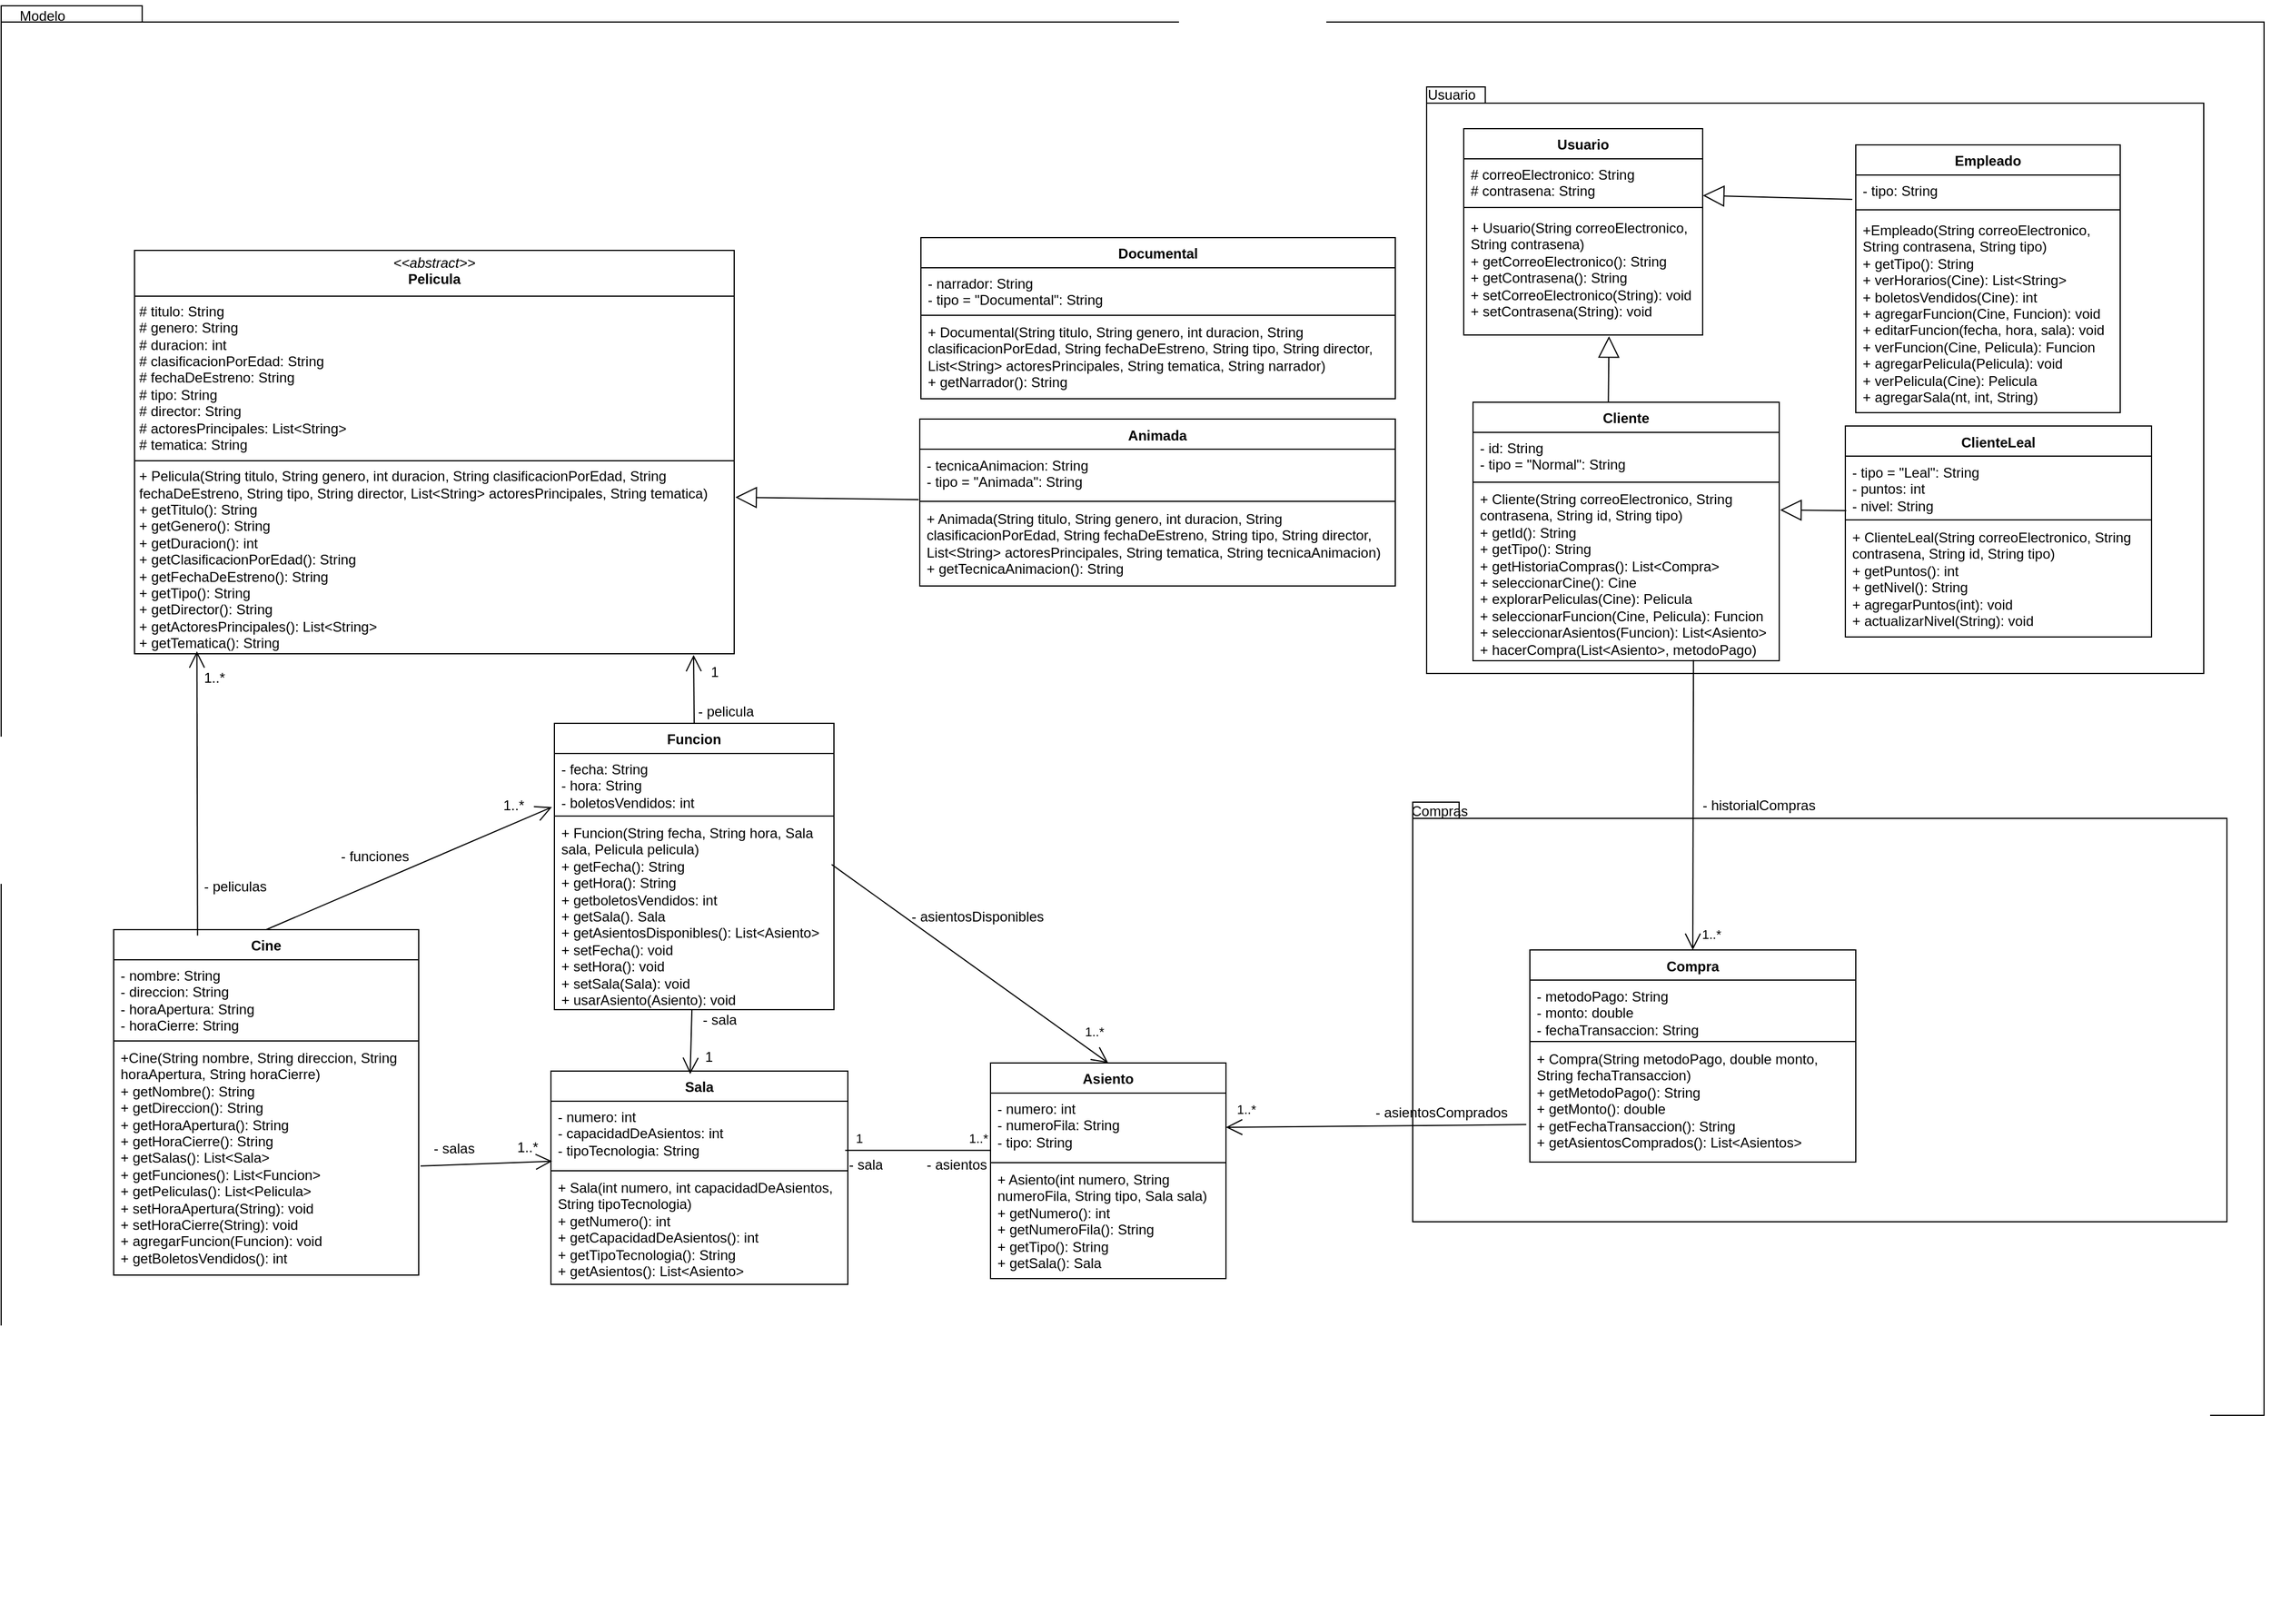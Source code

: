<mxfile version="26.1.0">
  <diagram name="Page-1" id="Ya_Iz-QYtRMNvtRLF-wc">
    <mxGraphModel dx="1668" dy="1353" grid="0" gridSize="10" guides="1" tooltips="1" connect="1" arrows="1" fold="1" page="0" pageScale="1" pageWidth="850" pageHeight="1100" math="0" shadow="0">
      <root>
        <mxCell id="0" />
        <mxCell id="1" parent="0" />
        <mxCell id="APCj0JSwbc9c1mAj5rAP-33" value="" style="endArrow=block;endSize=16;endFill=0;html=1;rounded=0;fontSize=12;curved=1;exitX=0.002;exitY=0.86;exitDx=0;exitDy=0;exitPerimeter=0;" edge="1" parent="1">
          <mxGeometry x="-0.072" y="29" width="160" relative="1" as="geometry">
            <mxPoint x="455.818" y="146.4" as="sourcePoint" />
            <mxPoint x="291" y="145" as="targetPoint" />
            <mxPoint as="offset" />
          </mxGeometry>
        </mxCell>
        <mxCell id="APCj0JSwbc9c1mAj5rAP-34" value="" style="endArrow=block;endSize=16;endFill=0;html=1;rounded=0;fontSize=12;curved=1;exitX=0.488;exitY=1.025;exitDx=0;exitDy=0;exitPerimeter=0;entryX=0.5;entryY=0;entryDx=0;entryDy=0;" edge="1" parent="1">
          <mxGeometry x="-0.046" y="33" width="160" relative="1" as="geometry">
            <mxPoint x="34.344" y="32.1" as="sourcePoint" />
            <mxPoint x="35.5" y="97" as="targetPoint" />
            <mxPoint as="offset" />
          </mxGeometry>
        </mxCell>
        <mxCell id="APCj0JSwbc9c1mAj5rAP-143" value="- funciones" style="text;strokeColor=none;fillColor=none;align=left;verticalAlign=top;spacingLeft=4;spacingRight=4;overflow=hidden;rotatable=0;points=[[0,0.5],[1,0.5]];portConstraint=eastwest;whiteSpace=wrap;html=1;" vertex="1" parent="1">
          <mxGeometry x="-58" y="625" width="100" height="26" as="geometry" />
        </mxCell>
        <mxCell id="APCj0JSwbc9c1mAj5rAP-157" value="" style="group;fontStyle=0" vertex="1" connectable="0" parent="1">
          <mxGeometry x="-65" y="-35" width="1559" height="1378" as="geometry" />
        </mxCell>
        <mxCell id="APCj0JSwbc9c1mAj5rAP-158" value="" style="shape=folder;fontStyle=1;spacingTop=10;tabWidth=40;tabHeight=14;tabPosition=left;html=1;whiteSpace=wrap;" vertex="1" parent="APCj0JSwbc9c1mAj5rAP-157">
          <mxGeometry x="-397" y="-17" width="1951" height="1216" as="geometry" />
        </mxCell>
        <mxCell id="APCj0JSwbc9c1mAj5rAP-159" value="" style="shape=folder;fontStyle=1;spacingTop=10;tabWidth=40;tabHeight=14;tabPosition=left;html=1;whiteSpace=wrap;" vertex="1" parent="APCj0JSwbc9c1mAj5rAP-157">
          <mxGeometry x="820" y="670" width="702" height="362" as="geometry" />
        </mxCell>
        <mxCell id="APCj0JSwbc9c1mAj5rAP-160" value="" style="shape=folder;fontStyle=1;spacingTop=10;tabWidth=40;tabHeight=14;tabPosition=left;html=1;whiteSpace=wrap;" vertex="1" parent="APCj0JSwbc9c1mAj5rAP-157">
          <mxGeometry x="832" y="53" width="670" height="506" as="geometry" />
        </mxCell>
        <mxCell id="APCj0JSwbc9c1mAj5rAP-161" value="Compra" style="swimlane;fontStyle=1;align=center;verticalAlign=top;childLayout=stackLayout;horizontal=1;startSize=26;horizontalStack=0;resizeParent=1;resizeParentMax=0;resizeLast=0;collapsible=1;marginBottom=0;whiteSpace=wrap;html=1;" vertex="1" parent="APCj0JSwbc9c1mAj5rAP-157">
          <mxGeometry x="921" y="797.5" width="281" height="183" as="geometry" />
        </mxCell>
        <mxCell id="APCj0JSwbc9c1mAj5rAP-162" value="- metodoPago: String&lt;div&gt;- monto: double&lt;div&gt;- fechaTransaccion: String&lt;/div&gt;&lt;/div&gt;" style="text;strokeColor=none;fillColor=none;align=left;verticalAlign=top;spacingLeft=4;spacingRight=4;overflow=hidden;rotatable=0;points=[[0,0.5],[1,0.5]];portConstraint=eastwest;whiteSpace=wrap;html=1;" vertex="1" parent="APCj0JSwbc9c1mAj5rAP-161">
          <mxGeometry y="26" width="281" height="52" as="geometry" />
        </mxCell>
        <mxCell id="APCj0JSwbc9c1mAj5rAP-163" value="" style="line;strokeWidth=1;fillColor=none;align=left;verticalAlign=middle;spacingTop=-1;spacingLeft=3;spacingRight=3;rotatable=0;labelPosition=right;points=[];portConstraint=eastwest;strokeColor=inherit;" vertex="1" parent="APCj0JSwbc9c1mAj5rAP-161">
          <mxGeometry y="78" width="281" height="2" as="geometry" />
        </mxCell>
        <mxCell id="APCj0JSwbc9c1mAj5rAP-164" value="+ Compra(String metodoPago, double monto, String fechaTransaccion)&lt;div&gt;+ getMetodoPago(): String&lt;/div&gt;&lt;div&gt;+ getMonto(): double&lt;/div&gt;&lt;div&gt;+ getFechaTransaccion(): String&lt;/div&gt;&lt;div&gt;+ getAsientosComprados(): List&amp;lt;Asientos&amp;gt;&lt;/div&gt;" style="text;strokeColor=none;fillColor=none;align=left;verticalAlign=top;spacingLeft=4;spacingRight=4;overflow=hidden;rotatable=0;points=[[0,0.5],[1,0.5]];portConstraint=eastwest;whiteSpace=wrap;html=1;" vertex="1" parent="APCj0JSwbc9c1mAj5rAP-161">
          <mxGeometry y="80" width="281" height="103" as="geometry" />
        </mxCell>
        <mxCell id="APCj0JSwbc9c1mAj5rAP-165" value="1..*" style="text;strokeColor=none;fillColor=none;align=left;verticalAlign=top;spacingLeft=4;spacingRight=4;overflow=hidden;rotatable=0;points=[[0,0.5],[1,0.5]];portConstraint=eastwest;whiteSpace=wrap;html=1;" vertex="1" parent="APCj0JSwbc9c1mAj5rAP-157">
          <mxGeometry x="42" y="954" width="31" height="26" as="geometry" />
        </mxCell>
        <mxCell id="APCj0JSwbc9c1mAj5rAP-166" value="Funcion" style="swimlane;fontStyle=1;align=center;verticalAlign=top;childLayout=stackLayout;horizontal=1;startSize=26;horizontalStack=0;resizeParent=1;resizeParentMax=0;resizeLast=0;collapsible=1;marginBottom=0;whiteSpace=wrap;html=1;" vertex="1" parent="APCj0JSwbc9c1mAj5rAP-157">
          <mxGeometry x="80" y="602" width="241" height="247" as="geometry" />
        </mxCell>
        <mxCell id="APCj0JSwbc9c1mAj5rAP-167" value="- fecha: String&lt;div&gt;- hora: String&lt;/div&gt;&lt;div&gt;- boletosVendidos: int&lt;/div&gt;" style="text;strokeColor=none;fillColor=none;align=left;verticalAlign=top;spacingLeft=4;spacingRight=4;overflow=hidden;rotatable=0;points=[[0,0.5],[1,0.5]];portConstraint=eastwest;whiteSpace=wrap;html=1;" vertex="1" parent="APCj0JSwbc9c1mAj5rAP-166">
          <mxGeometry y="26" width="241" height="53" as="geometry" />
        </mxCell>
        <mxCell id="APCj0JSwbc9c1mAj5rAP-168" value="" style="line;strokeWidth=1;fillColor=none;align=left;verticalAlign=middle;spacingTop=-1;spacingLeft=3;spacingRight=3;rotatable=0;labelPosition=right;points=[];portConstraint=eastwest;strokeColor=inherit;" vertex="1" parent="APCj0JSwbc9c1mAj5rAP-166">
          <mxGeometry y="79" width="241" height="2" as="geometry" />
        </mxCell>
        <mxCell id="APCj0JSwbc9c1mAj5rAP-169" value="&lt;div&gt;+ Funcion(String fecha, String hora, Sala sala, Pelicula pelicula)&lt;/div&gt;+ getFecha(): String&lt;div&gt;+ getHora(): String&lt;/div&gt;&lt;div&gt;+ getboletosVendidos: int&lt;/div&gt;&lt;div&gt;+ getSala(). Sala&lt;/div&gt;&lt;div&gt;+ getAsientosDisponibles(): List&amp;lt;Asiento&amp;gt;&lt;/div&gt;&lt;div&gt;+ setFecha(): void&lt;/div&gt;&lt;div&gt;+ setHora(): void&lt;/div&gt;&lt;div&gt;+ setSala(Sala): void&lt;/div&gt;&lt;div&gt;+ usarAsiento(Asiento): void&lt;/div&gt;" style="text;strokeColor=none;fillColor=none;align=left;verticalAlign=top;spacingLeft=4;spacingRight=4;overflow=hidden;rotatable=0;points=[[0,0.5],[1,0.5]];portConstraint=eastwest;whiteSpace=wrap;html=1;" vertex="1" parent="APCj0JSwbc9c1mAj5rAP-166">
          <mxGeometry y="81" width="241" height="166" as="geometry" />
        </mxCell>
        <mxCell id="APCj0JSwbc9c1mAj5rAP-170" value="Asiento" style="swimlane;fontStyle=1;align=center;verticalAlign=top;childLayout=stackLayout;horizontal=1;startSize=26;horizontalStack=0;resizeParent=1;resizeParentMax=0;resizeLast=0;collapsible=1;marginBottom=0;whiteSpace=wrap;html=1;" vertex="1" parent="APCj0JSwbc9c1mAj5rAP-157">
          <mxGeometry x="456" y="895" width="203" height="186" as="geometry" />
        </mxCell>
        <mxCell id="APCj0JSwbc9c1mAj5rAP-171" value="- numero: int&lt;div&gt;- numeroFila: String&lt;/div&gt;&lt;div&gt;- tipo: String&lt;/div&gt;" style="text;strokeColor=none;fillColor=none;align=left;verticalAlign=top;spacingLeft=4;spacingRight=4;overflow=hidden;rotatable=0;points=[[0,0.5],[1,0.5]];portConstraint=eastwest;whiteSpace=wrap;html=1;" vertex="1" parent="APCj0JSwbc9c1mAj5rAP-170">
          <mxGeometry y="26" width="203" height="59" as="geometry" />
        </mxCell>
        <mxCell id="APCj0JSwbc9c1mAj5rAP-172" value="" style="line;strokeWidth=1;fillColor=none;align=left;verticalAlign=middle;spacingTop=-1;spacingLeft=3;spacingRight=3;rotatable=0;labelPosition=right;points=[];portConstraint=eastwest;strokeColor=inherit;" vertex="1" parent="APCj0JSwbc9c1mAj5rAP-170">
          <mxGeometry y="85" width="203" height="2" as="geometry" />
        </mxCell>
        <mxCell id="APCj0JSwbc9c1mAj5rAP-173" value="&lt;div&gt;+ Asiento(int numero, String numeroFila, String tipo, Sala sala)&lt;/div&gt;+ getNumero(): int&lt;div&gt;+ getNumeroFila(): String&lt;/div&gt;&lt;div&gt;+ getTipo(): String&lt;/div&gt;&lt;div&gt;+ getSala(): Sala&lt;/div&gt;" style="text;strokeColor=none;fillColor=none;align=left;verticalAlign=top;spacingLeft=4;spacingRight=4;overflow=hidden;rotatable=0;points=[[0,0.5],[1,0.5]];portConstraint=eastwest;whiteSpace=wrap;html=1;" vertex="1" parent="APCj0JSwbc9c1mAj5rAP-170">
          <mxGeometry y="87" width="203" height="99" as="geometry" />
        </mxCell>
        <mxCell id="APCj0JSwbc9c1mAj5rAP-174" value="- asientos" style="text;strokeColor=none;fillColor=none;align=left;verticalAlign=top;spacingLeft=4;spacingRight=4;overflow=hidden;rotatable=0;points=[[0,0.5],[1,0.5]];portConstraint=eastwest;whiteSpace=wrap;html=1;" vertex="1" parent="APCj0JSwbc9c1mAj5rAP-157">
          <mxGeometry x="395" y="969" width="65" height="26" as="geometry" />
        </mxCell>
        <mxCell id="APCj0JSwbc9c1mAj5rAP-175" value="- sala" style="text;strokeColor=none;fillColor=none;align=left;verticalAlign=top;spacingLeft=4;spacingRight=4;overflow=hidden;rotatable=0;points=[[0,0.5],[1,0.5]];portConstraint=eastwest;whiteSpace=wrap;html=1;" vertex="1" parent="APCj0JSwbc9c1mAj5rAP-157">
          <mxGeometry x="328" y="969" width="100" height="26" as="geometry" />
        </mxCell>
        <mxCell id="APCj0JSwbc9c1mAj5rAP-176" value="1..*" style="edgeLabel;resizable=0;html=1;align=right;verticalAlign=bottom;" connectable="0" vertex="1" parent="APCj0JSwbc9c1mAj5rAP-157">
          <mxGeometry x="554.002" y="876.002" as="geometry" />
        </mxCell>
        <mxCell id="APCj0JSwbc9c1mAj5rAP-177" value="- asientosDisponibles" style="text;strokeColor=none;fillColor=none;align=left;verticalAlign=top;spacingLeft=4;spacingRight=4;overflow=hidden;rotatable=0;points=[[0,0.5],[1,0.5]];portConstraint=eastwest;whiteSpace=wrap;html=1;" vertex="1" parent="APCj0JSwbc9c1mAj5rAP-157">
          <mxGeometry x="382" y="755" width="129" height="26" as="geometry" />
        </mxCell>
        <mxCell id="APCj0JSwbc9c1mAj5rAP-178" value="1..*" style="edgeLabel;resizable=0;html=1;align=right;verticalAlign=bottom;" connectable="0" vertex="1" parent="APCj0JSwbc9c1mAj5rAP-157">
          <mxGeometry x="685.002" y="943.002" as="geometry" />
        </mxCell>
        <mxCell id="APCj0JSwbc9c1mAj5rAP-179" value="- asientosComprados" style="text;strokeColor=none;fillColor=none;align=left;verticalAlign=top;spacingLeft=4;spacingRight=4;overflow=hidden;rotatable=0;points=[[0,0.5],[1,0.5]];portConstraint=eastwest;whiteSpace=wrap;html=1;" vertex="1" parent="APCj0JSwbc9c1mAj5rAP-157">
          <mxGeometry x="782" y="924" width="129" height="26" as="geometry" />
        </mxCell>
        <mxCell id="APCj0JSwbc9c1mAj5rAP-180" value="Cliente" style="swimlane;fontStyle=1;align=center;verticalAlign=top;childLayout=stackLayout;horizontal=1;startSize=26;horizontalStack=0;resizeParent=1;resizeParentMax=0;resizeLast=0;collapsible=1;marginBottom=0;whiteSpace=wrap;html=1;" vertex="1" parent="APCj0JSwbc9c1mAj5rAP-157">
          <mxGeometry x="872" y="325" width="264" height="223" as="geometry" />
        </mxCell>
        <mxCell id="APCj0JSwbc9c1mAj5rAP-181" value="- id: String&lt;div&gt;- tipo = &quot;Normal&quot;: String&lt;/div&gt;" style="text;strokeColor=none;fillColor=none;align=left;verticalAlign=top;spacingLeft=4;spacingRight=4;overflow=hidden;rotatable=0;points=[[0,0.5],[1,0.5]];portConstraint=eastwest;whiteSpace=wrap;html=1;" vertex="1" parent="APCj0JSwbc9c1mAj5rAP-180">
          <mxGeometry y="26" width="264" height="42" as="geometry" />
        </mxCell>
        <mxCell id="APCj0JSwbc9c1mAj5rAP-182" value="" style="line;strokeWidth=1;fillColor=none;align=left;verticalAlign=middle;spacingTop=-1;spacingLeft=3;spacingRight=3;rotatable=0;labelPosition=right;points=[];portConstraint=eastwest;strokeColor=inherit;" vertex="1" parent="APCj0JSwbc9c1mAj5rAP-180">
          <mxGeometry y="68" width="264" height="2" as="geometry" />
        </mxCell>
        <mxCell id="APCj0JSwbc9c1mAj5rAP-183" value="&lt;div&gt;+ Cliente(String correoElectronico, String contrasena, String id, String tipo)&lt;/div&gt;+ getId(): String&lt;div&gt;+ getTipo(): String&lt;br&gt;&lt;div&gt;+ getHistoriaCompras(): List&amp;lt;Compra&amp;gt;&lt;/div&gt;&lt;div&gt;+ seleccionarCine(): Cine&lt;/div&gt;&lt;div&gt;+ explorarPeliculas(Cine): Pelicula&lt;/div&gt;&lt;div&gt;+ seleccionarFuncion(Cine, Pelicula): Funcion&lt;/div&gt;&lt;div&gt;+ seleccionarAsientos(Funcion): List&amp;lt;Asiento&amp;gt;&lt;/div&gt;&lt;div&gt;+ hacerCompra(List&amp;lt;Asiento&amp;gt;, metodoPago)&lt;/div&gt;&lt;/div&gt;" style="text;strokeColor=none;fillColor=none;align=left;verticalAlign=top;spacingLeft=4;spacingRight=4;overflow=hidden;rotatable=0;points=[[0,0.5],[1,0.5]];portConstraint=eastwest;whiteSpace=wrap;html=1;" vertex="1" parent="APCj0JSwbc9c1mAj5rAP-180">
          <mxGeometry y="70" width="264" height="153" as="geometry" />
        </mxCell>
        <mxCell id="APCj0JSwbc9c1mAj5rAP-184" value="" style="endArrow=open;endFill=1;endSize=12;html=1;rounded=0;fontSize=12;curved=1;exitX=0.72;exitY=0.995;exitDx=0;exitDy=0;exitPerimeter=0;entryX=0.5;entryY=0;entryDx=0;entryDy=0;" edge="1" parent="APCj0JSwbc9c1mAj5rAP-157" source="APCj0JSwbc9c1mAj5rAP-183" target="APCj0JSwbc9c1mAj5rAP-161">
          <mxGeometry width="160" relative="1" as="geometry">
            <mxPoint x="730" y="319" as="sourcePoint" />
            <mxPoint x="711" y="394" as="targetPoint" />
          </mxGeometry>
        </mxCell>
        <mxCell id="APCj0JSwbc9c1mAj5rAP-185" value="Usuario" style="swimlane;fontStyle=1;align=center;verticalAlign=top;childLayout=stackLayout;horizontal=1;startSize=26;horizontalStack=0;resizeParent=1;resizeParentMax=0;resizeLast=0;collapsible=1;marginBottom=0;whiteSpace=wrap;html=1;" vertex="1" parent="APCj0JSwbc9c1mAj5rAP-157">
          <mxGeometry x="864" y="89" width="206" height="178" as="geometry" />
        </mxCell>
        <mxCell id="APCj0JSwbc9c1mAj5rAP-186" value="&lt;span style=&quot;background-color: transparent; color: light-dark(rgb(0, 0, 0), rgb(255, 255, 255));&quot;&gt;# correoElectronico: String&lt;/span&gt;&lt;div&gt;# contrasena: String&lt;/div&gt;" style="text;strokeColor=none;fillColor=none;align=left;verticalAlign=top;spacingLeft=4;spacingRight=4;overflow=hidden;rotatable=0;points=[[0,0.5],[1,0.5]];portConstraint=eastwest;whiteSpace=wrap;html=1;" vertex="1" parent="APCj0JSwbc9c1mAj5rAP-185">
          <mxGeometry y="26" width="206" height="38" as="geometry" />
        </mxCell>
        <mxCell id="APCj0JSwbc9c1mAj5rAP-187" value="" style="line;strokeWidth=1;fillColor=none;align=left;verticalAlign=middle;spacingTop=-1;spacingLeft=3;spacingRight=3;rotatable=0;labelPosition=right;points=[];portConstraint=eastwest;strokeColor=inherit;" vertex="1" parent="APCj0JSwbc9c1mAj5rAP-185">
          <mxGeometry y="64" width="206" height="8" as="geometry" />
        </mxCell>
        <mxCell id="APCj0JSwbc9c1mAj5rAP-188" value="&lt;div&gt;+ Usuario(String correoElectronico, String contrasena)&lt;/div&gt;+ getCorreoElectronico(): String&lt;div&gt;+ getContrasena(): String&lt;/div&gt;&lt;div&gt;+ setCorreoElectronico(String): void&lt;/div&gt;&lt;div&gt;+ setContrasena(String): void&lt;/div&gt;" style="text;strokeColor=none;fillColor=none;align=left;verticalAlign=top;spacingLeft=4;spacingRight=4;overflow=hidden;rotatable=0;points=[[0,0.5],[1,0.5]];portConstraint=eastwest;whiteSpace=wrap;html=1;" vertex="1" parent="APCj0JSwbc9c1mAj5rAP-185">
          <mxGeometry y="72" width="206" height="106" as="geometry" />
        </mxCell>
        <mxCell id="APCj0JSwbc9c1mAj5rAP-189" value="" style="endArrow=block;endSize=16;endFill=0;html=1;rounded=0;fontSize=12;curved=1;exitX=0.442;exitY=-0.002;exitDx=0;exitDy=0;entryX=0.608;entryY=1.01;entryDx=0;entryDy=0;entryPerimeter=0;exitPerimeter=0;" edge="1" parent="APCj0JSwbc9c1mAj5rAP-157" source="APCj0JSwbc9c1mAj5rAP-180" target="APCj0JSwbc9c1mAj5rAP-188">
          <mxGeometry x="-0.072" y="29" width="160" relative="1" as="geometry">
            <mxPoint x="826" y="131" as="sourcePoint" />
            <mxPoint x="711" y="128" as="targetPoint" />
            <mxPoint as="offset" />
          </mxGeometry>
        </mxCell>
        <mxCell id="APCj0JSwbc9c1mAj5rAP-190" value="Empleado" style="swimlane;fontStyle=1;align=center;verticalAlign=top;childLayout=stackLayout;horizontal=1;startSize=26;horizontalStack=0;resizeParent=1;resizeParentMax=0;resizeLast=0;collapsible=1;marginBottom=0;whiteSpace=wrap;html=1;" vertex="1" parent="APCj0JSwbc9c1mAj5rAP-157">
          <mxGeometry x="1202" y="103" width="228" height="231" as="geometry" />
        </mxCell>
        <mxCell id="APCj0JSwbc9c1mAj5rAP-243" value="- tipo: String" style="text;strokeColor=none;fillColor=none;align=left;verticalAlign=top;spacingLeft=4;spacingRight=4;overflow=hidden;rotatable=0;points=[[0,0.5],[1,0.5]];portConstraint=eastwest;whiteSpace=wrap;html=1;" vertex="1" parent="APCj0JSwbc9c1mAj5rAP-190">
          <mxGeometry y="26" width="228" height="26" as="geometry" />
        </mxCell>
        <mxCell id="APCj0JSwbc9c1mAj5rAP-191" value="" style="line;strokeWidth=1;fillColor=none;align=left;verticalAlign=middle;spacingTop=-1;spacingLeft=3;spacingRight=3;rotatable=0;labelPosition=right;points=[];portConstraint=eastwest;strokeColor=inherit;" vertex="1" parent="APCj0JSwbc9c1mAj5rAP-190">
          <mxGeometry y="52" width="228" height="8" as="geometry" />
        </mxCell>
        <mxCell id="APCj0JSwbc9c1mAj5rAP-192" value="&lt;div&gt;+Empleado(&lt;span style=&quot;background-color: transparent; color: light-dark(rgb(0, 0, 0), rgb(255, 255, 255));&quot;&gt;String correoElectronico, String contrasena, String tipo)&lt;/span&gt;&lt;/div&gt;+ getTipo(): String&lt;div&gt;+ verHorarios(Cine): List&amp;lt;String&amp;gt;&lt;/div&gt;&lt;div&gt;+ boletosVendidos(Cine): int&lt;/div&gt;&lt;div&gt;+ agregarFuncion(Cine, Funcion): void&lt;/div&gt;&lt;div&gt;+ editarFuncion(fecha, hora, sala): void&lt;/div&gt;&lt;div&gt;+ verFuncion(Cine, Pelicula): Funcion&lt;/div&gt;&lt;div&gt;+ agregarPelicula(Pelicula): void&lt;/div&gt;&lt;div&gt;+ verPelicula(Cine): Pelicula&lt;/div&gt;&lt;div&gt;+ agregarSala(&lt;span style=&quot;background-color: transparent; color: light-dark(rgb(0, 0, 0), rgb(255, 255, 255));&quot;&gt;nt, int, String)&lt;/span&gt;&lt;/div&gt;" style="text;strokeColor=none;fillColor=none;align=left;verticalAlign=top;spacingLeft=4;spacingRight=4;overflow=hidden;rotatable=0;points=[[0,0.5],[1,0.5]];portConstraint=eastwest;whiteSpace=wrap;html=1;" vertex="1" parent="APCj0JSwbc9c1mAj5rAP-190">
          <mxGeometry y="60" width="228" height="171" as="geometry" />
        </mxCell>
        <mxCell id="APCj0JSwbc9c1mAj5rAP-193" value="" style="endArrow=block;endSize=16;endFill=0;html=1;rounded=0;fontSize=12;curved=1;entryX=1.001;entryY=0.834;entryDx=0;entryDy=0;entryPerimeter=0;" edge="1" parent="APCj0JSwbc9c1mAj5rAP-157" target="APCj0JSwbc9c1mAj5rAP-186">
          <mxGeometry x="-0.072" y="29" width="160" relative="1" as="geometry">
            <mxPoint x="1199" y="150" as="sourcePoint" />
            <mxPoint x="798" y="101" as="targetPoint" />
            <mxPoint as="offset" />
          </mxGeometry>
        </mxCell>
        <mxCell id="APCj0JSwbc9c1mAj5rAP-194" value="- historialCompras" style="text;strokeColor=none;fillColor=none;align=left;verticalAlign=top;spacingLeft=4;spacingRight=4;overflow=hidden;rotatable=0;points=[[0,0.5],[1,0.5]];portConstraint=eastwest;whiteSpace=wrap;html=1;" vertex="1" parent="APCj0JSwbc9c1mAj5rAP-157">
          <mxGeometry x="1064" y="659" width="129" height="26" as="geometry" />
        </mxCell>
        <mxCell id="APCj0JSwbc9c1mAj5rAP-195" value="1..*" style="edgeLabel;resizable=0;html=1;align=right;verticalAlign=bottom;" connectable="0" vertex="1" parent="APCj0JSwbc9c1mAj5rAP-157">
          <mxGeometry x="1128.502" y="689.002" as="geometry">
            <mxPoint x="-42" y="103" as="offset" />
          </mxGeometry>
        </mxCell>
        <mxCell id="APCj0JSwbc9c1mAj5rAP-196" value="" style="endArrow=open;endFill=1;endSize=12;html=1;rounded=0;fontSize=12;curved=1;exitX=-0.011;exitY=0.686;exitDx=0;exitDy=0;entryX=1;entryY=0.5;entryDx=0;entryDy=0;exitPerimeter=0;" edge="1" parent="APCj0JSwbc9c1mAj5rAP-157" source="APCj0JSwbc9c1mAj5rAP-164" target="APCj0JSwbc9c1mAj5rAP-171">
          <mxGeometry width="160" relative="1" as="geometry">
            <mxPoint x="867" y="682" as="sourcePoint" />
            <mxPoint x="866" y="985" as="targetPoint" />
          </mxGeometry>
        </mxCell>
        <mxCell id="APCj0JSwbc9c1mAj5rAP-200" value="Usuario" style="text;strokeColor=none;fillColor=none;align=left;verticalAlign=top;spacingLeft=4;spacingRight=4;overflow=hidden;rotatable=0;points=[[0,0.5],[1,0.5]];portConstraint=eastwest;whiteSpace=wrap;html=1;" vertex="1" parent="APCj0JSwbc9c1mAj5rAP-157">
          <mxGeometry x="827" y="46" width="100" height="26" as="geometry" />
        </mxCell>
        <mxCell id="APCj0JSwbc9c1mAj5rAP-201" value="Compras" style="text;strokeColor=none;fillColor=none;align=left;verticalAlign=top;spacingLeft=4;spacingRight=4;overflow=hidden;rotatable=0;points=[[0,0.5],[1,0.5]];portConstraint=eastwest;whiteSpace=wrap;html=1;" vertex="1" parent="APCj0JSwbc9c1mAj5rAP-157">
          <mxGeometry x="813" y="664" width="100" height="26" as="geometry" />
        </mxCell>
        <mxCell id="APCj0JSwbc9c1mAj5rAP-203" value="1..*" style="text;strokeColor=none;fillColor=none;align=left;verticalAlign=top;spacingLeft=4;spacingRight=4;overflow=hidden;rotatable=0;points=[[0,0.5],[1,0.5]];portConstraint=eastwest;whiteSpace=wrap;html=1;" vertex="1" parent="APCj0JSwbc9c1mAj5rAP-157">
          <mxGeometry x="30" y="659" width="31" height="26" as="geometry" />
        </mxCell>
        <mxCell id="APCj0JSwbc9c1mAj5rAP-204" value="1" style="text;strokeColor=none;fillColor=none;align=left;verticalAlign=top;spacingLeft=4;spacingRight=4;overflow=hidden;rotatable=0;points=[[0,0.5],[1,0.5]];portConstraint=eastwest;whiteSpace=wrap;html=1;" vertex="1" parent="APCj0JSwbc9c1mAj5rAP-157">
          <mxGeometry x="209" y="544" width="31" height="26" as="geometry" />
        </mxCell>
        <mxCell id="APCj0JSwbc9c1mAj5rAP-205" value="Animada" style="swimlane;fontStyle=1;align=center;verticalAlign=top;childLayout=stackLayout;horizontal=1;startSize=26;horizontalStack=0;resizeParent=1;resizeParentMax=0;resizeLast=0;collapsible=1;marginBottom=0;whiteSpace=wrap;html=1;" vertex="1" parent="APCj0JSwbc9c1mAj5rAP-157">
          <mxGeometry x="395" y="339.5" width="410" height="144" as="geometry" />
        </mxCell>
        <mxCell id="APCj0JSwbc9c1mAj5rAP-206" value="- tecnicaAnimacion: String&lt;div&gt;- tipo = &quot;Animada&quot;: String&lt;/div&gt;" style="text;strokeColor=none;fillColor=none;align=left;verticalAlign=top;spacingLeft=4;spacingRight=4;overflow=hidden;rotatable=0;points=[[0,0.5],[1,0.5]];portConstraint=eastwest;whiteSpace=wrap;html=1;" vertex="1" parent="APCj0JSwbc9c1mAj5rAP-205">
          <mxGeometry y="26" width="410" height="44" as="geometry" />
        </mxCell>
        <mxCell id="APCj0JSwbc9c1mAj5rAP-207" value="" style="line;strokeWidth=1;fillColor=none;align=left;verticalAlign=middle;spacingTop=-1;spacingLeft=3;spacingRight=3;rotatable=0;labelPosition=right;points=[];portConstraint=eastwest;strokeColor=inherit;" vertex="1" parent="APCj0JSwbc9c1mAj5rAP-205">
          <mxGeometry y="70" width="410" height="2" as="geometry" />
        </mxCell>
        <mxCell id="APCj0JSwbc9c1mAj5rAP-208" value="+ Animada(String titulo, String genero, int duracion, String clasificacionPorEdad, String fechaDeEstreno, String tipo, String director, List&amp;lt;String&amp;gt; actoresPrincipales, String tematica, String tecnicaAnimacion)&lt;div&gt;+ getTecnicaAnimacion(): String&lt;/div&gt;" style="text;strokeColor=none;fillColor=none;align=left;verticalAlign=top;spacingLeft=4;spacingRight=4;overflow=hidden;rotatable=0;points=[[0,0.5],[1,0.5]];portConstraint=eastwest;whiteSpace=wrap;html=1;" vertex="1" parent="APCj0JSwbc9c1mAj5rAP-205">
          <mxGeometry y="72" width="410" height="72" as="geometry" />
        </mxCell>
        <mxCell id="APCj0JSwbc9c1mAj5rAP-209" value="&lt;p style=&quot;margin:0px;margin-top:4px;text-align:center;&quot;&gt;&lt;i&gt;&amp;lt;&amp;lt;abstract&amp;gt;&amp;gt;&lt;/i&gt;&lt;br&gt;&lt;b&gt;Pelicula&lt;/b&gt;&lt;/p&gt;&lt;hr size=&quot;1&quot; style=&quot;border-style:solid;&quot;&gt;&lt;p style=&quot;margin:0px;margin-left:4px;&quot;&gt;# titulo: String&lt;br&gt;# genero: String&lt;/p&gt;&lt;p style=&quot;margin:0px;margin-left:4px;&quot;&gt;# duracion: int&lt;/p&gt;&lt;p style=&quot;margin:0px;margin-left:4px;&quot;&gt;# clasificacionPorEdad: String&lt;/p&gt;&lt;p style=&quot;margin:0px;margin-left:4px;&quot;&gt;# fechaDeEstreno: String&lt;/p&gt;&lt;p style=&quot;margin:0px;margin-left:4px;&quot;&gt;# tipo: String&lt;/p&gt;&lt;p style=&quot;margin:0px;margin-left:4px;&quot;&gt;# director: String&lt;/p&gt;&lt;p style=&quot;margin:0px;margin-left:4px;&quot;&gt;# actoresPrincipales: List&amp;lt;String&amp;gt;&lt;/p&gt;&lt;p style=&quot;margin:0px;margin-left:4px;&quot;&gt;# tematica: String&lt;/p&gt;&lt;hr size=&quot;1&quot; style=&quot;border-style:solid;&quot;&gt;&lt;p style=&quot;margin:0px;margin-left:4px;&quot;&gt;+ Pelicula(String titulo, String genero, int duracion, String clasificacionPorEdad, String fechaDeEstreno, String tipo, String director, List&amp;lt;String&amp;gt; actoresPrincipales, String tematica)&lt;/p&gt;&lt;p style=&quot;margin:0px;margin-left:4px;&quot;&gt;+ getTitulo(): String&lt;/p&gt;&lt;p style=&quot;margin:0px;margin-left:4px;&quot;&gt;+ getGenero(): String&lt;/p&gt;&lt;p style=&quot;margin:0px;margin-left:4px;&quot;&gt;+ getDuracion(): int&lt;/p&gt;&lt;p style=&quot;margin:0px;margin-left:4px;&quot;&gt;+ getClasificacionPorEdad(): String&lt;/p&gt;&lt;p style=&quot;margin:0px;margin-left:4px;&quot;&gt;+ getFechaDeEstreno(): String&lt;/p&gt;&lt;p style=&quot;margin:0px;margin-left:4px;&quot;&gt;+ getTipo(): String&lt;/p&gt;&lt;p style=&quot;margin:0px;margin-left:4px;&quot;&gt;+ getDirector(): String&lt;/p&gt;&lt;p style=&quot;margin:0px;margin-left:4px;&quot;&gt;+ getActoresPrincipales(): List&amp;lt;String&amp;gt;&lt;/p&gt;&lt;p style=&quot;margin:0px;margin-left:4px;&quot;&gt;+ getTematica(): String&lt;/p&gt;" style="verticalAlign=top;align=left;overflow=fill;html=1;whiteSpace=wrap;" vertex="1" parent="APCj0JSwbc9c1mAj5rAP-157">
          <mxGeometry x="-282" y="194" width="517" height="348" as="geometry" />
        </mxCell>
        <mxCell id="APCj0JSwbc9c1mAj5rAP-210" value="" style="endArrow=block;endSize=16;endFill=0;html=1;rounded=0;fontSize=12;curved=1;" edge="1" parent="APCj0JSwbc9c1mAj5rAP-157">
          <mxGeometry width="160" relative="1" as="geometry">
            <mxPoint x="394" y="409" as="sourcePoint" />
            <mxPoint x="236" y="407" as="targetPoint" />
          </mxGeometry>
        </mxCell>
        <mxCell id="APCj0JSwbc9c1mAj5rAP-211" value="Sala" style="swimlane;fontStyle=1;align=center;verticalAlign=top;childLayout=stackLayout;horizontal=1;startSize=26;horizontalStack=0;resizeParent=1;resizeParentMax=0;resizeLast=0;collapsible=1;marginBottom=0;whiteSpace=wrap;html=1;" vertex="1" parent="APCj0JSwbc9c1mAj5rAP-157">
          <mxGeometry x="77" y="902" width="256" height="184" as="geometry" />
        </mxCell>
        <mxCell id="APCj0JSwbc9c1mAj5rAP-212" value="- numero: int&lt;div&gt;- capacidadDeAsientos: int&lt;/div&gt;&lt;div&gt;- tipoTecnologia: String&lt;/div&gt;" style="text;strokeColor=none;fillColor=none;align=left;verticalAlign=top;spacingLeft=4;spacingRight=4;overflow=hidden;rotatable=0;points=[[0,0.5],[1,0.5]];portConstraint=eastwest;whiteSpace=wrap;html=1;" vertex="1" parent="APCj0JSwbc9c1mAj5rAP-211">
          <mxGeometry y="26" width="256" height="59" as="geometry" />
        </mxCell>
        <mxCell id="APCj0JSwbc9c1mAj5rAP-213" value="" style="line;strokeWidth=1;fillColor=none;align=left;verticalAlign=middle;spacingTop=-1;spacingLeft=3;spacingRight=3;rotatable=0;labelPosition=right;points=[];portConstraint=eastwest;strokeColor=inherit;" vertex="1" parent="APCj0JSwbc9c1mAj5rAP-211">
          <mxGeometry y="85" width="256" height="2" as="geometry" />
        </mxCell>
        <mxCell id="APCj0JSwbc9c1mAj5rAP-214" value="&lt;div&gt;+ Sala(int numero, int capacidadDeAsientos, String tipoTecnologia)&lt;/div&gt;+ getNumero(): int&lt;div&gt;+ getCapacidadDeAsientos(): int&lt;/div&gt;&lt;div&gt;+ getTipoTecnologia(): String&lt;/div&gt;&lt;div&gt;+ getAsientos(): List&amp;lt;Asiento&amp;gt;&lt;/div&gt;" style="text;strokeColor=none;fillColor=none;align=left;verticalAlign=top;spacingLeft=4;spacingRight=4;overflow=hidden;rotatable=0;points=[[0,0.5],[1,0.5]];portConstraint=eastwest;whiteSpace=wrap;html=1;" vertex="1" parent="APCj0JSwbc9c1mAj5rAP-211">
          <mxGeometry y="87" width="256" height="97" as="geometry" />
        </mxCell>
        <mxCell id="APCj0JSwbc9c1mAj5rAP-215" value="" style="endArrow=none;html=1;edgeStyle=orthogonalEdgeStyle;rounded=0;fontSize=12;startSize=8;endSize=8;curved=1;exitX=0.991;exitY=0.719;exitDx=0;exitDy=0;exitPerimeter=0;entryX=0;entryY=0.837;entryDx=0;entryDy=0;entryPerimeter=0;" edge="1" parent="APCj0JSwbc9c1mAj5rAP-157" source="APCj0JSwbc9c1mAj5rAP-212" target="APCj0JSwbc9c1mAj5rAP-171">
          <mxGeometry relative="1" as="geometry">
            <mxPoint x="528" y="824" as="sourcePoint" />
            <mxPoint x="648" y="825" as="targetPoint" />
          </mxGeometry>
        </mxCell>
        <mxCell id="APCj0JSwbc9c1mAj5rAP-216" value="1" style="edgeLabel;resizable=0;html=1;align=left;verticalAlign=bottom;" connectable="0" vertex="1" parent="APCj0JSwbc9c1mAj5rAP-215">
          <mxGeometry x="-1" relative="1" as="geometry">
            <mxPoint x="7" y="-2" as="offset" />
          </mxGeometry>
        </mxCell>
        <mxCell id="APCj0JSwbc9c1mAj5rAP-217" value="1..*" style="edgeLabel;resizable=0;html=1;align=right;verticalAlign=bottom;" connectable="0" vertex="1" parent="APCj0JSwbc9c1mAj5rAP-215">
          <mxGeometry x="1" relative="1" as="geometry">
            <mxPoint x="-2" y="-2" as="offset" />
          </mxGeometry>
        </mxCell>
        <mxCell id="APCj0JSwbc9c1mAj5rAP-218" value="" style="endArrow=open;endFill=1;endSize=12;html=1;rounded=0;fontSize=12;curved=1;entryX=0.469;entryY=0.014;entryDx=0;entryDy=0;entryPerimeter=0;exitX=0.492;exitY=0.998;exitDx=0;exitDy=0;exitPerimeter=0;" edge="1" parent="APCj0JSwbc9c1mAj5rAP-157" source="APCj0JSwbc9c1mAj5rAP-169" target="APCj0JSwbc9c1mAj5rAP-211">
          <mxGeometry width="160" relative="1" as="geometry">
            <mxPoint x="215" y="826" as="sourcePoint" />
            <mxPoint x="651" y="701" as="targetPoint" />
          </mxGeometry>
        </mxCell>
        <mxCell id="APCj0JSwbc9c1mAj5rAP-219" value="- pelicula" style="text;strokeColor=none;fillColor=none;align=left;verticalAlign=top;spacingLeft=4;spacingRight=4;overflow=hidden;rotatable=0;points=[[0,0.5],[1,0.5]];portConstraint=eastwest;whiteSpace=wrap;html=1;" vertex="1" parent="APCj0JSwbc9c1mAj5rAP-157">
          <mxGeometry x="198" y="578" width="100" height="26" as="geometry" />
        </mxCell>
        <mxCell id="APCj0JSwbc9c1mAj5rAP-220" value="- sala" style="text;strokeColor=none;fillColor=none;align=left;verticalAlign=top;spacingLeft=4;spacingRight=4;overflow=hidden;rotatable=0;points=[[0,0.5],[1,0.5]];portConstraint=eastwest;whiteSpace=wrap;html=1;" vertex="1" parent="APCj0JSwbc9c1mAj5rAP-157">
          <mxGeometry x="202" y="844" width="100" height="26" as="geometry" />
        </mxCell>
        <mxCell id="APCj0JSwbc9c1mAj5rAP-221" value="1" style="text;strokeColor=none;fillColor=none;align=left;verticalAlign=top;spacingLeft=4;spacingRight=4;overflow=hidden;rotatable=0;points=[[0,0.5],[1,0.5]];portConstraint=eastwest;whiteSpace=wrap;html=1;" vertex="1" parent="APCj0JSwbc9c1mAj5rAP-157">
          <mxGeometry x="204" y="876" width="31" height="26" as="geometry" />
        </mxCell>
        <mxCell id="APCj0JSwbc9c1mAj5rAP-222" value="" style="endArrow=open;endFill=1;endSize=12;html=1;rounded=0;fontSize=12;curved=1;exitX=0.5;exitY=0;exitDx=0;exitDy=0;" edge="1" parent="APCj0JSwbc9c1mAj5rAP-157" source="APCj0JSwbc9c1mAj5rAP-166">
          <mxGeometry width="160" relative="1" as="geometry">
            <mxPoint x="143" y="576" as="sourcePoint" />
            <mxPoint x="200" y="543" as="targetPoint" />
          </mxGeometry>
        </mxCell>
        <mxCell id="APCj0JSwbc9c1mAj5rAP-223" value="" style="endArrow=open;endFill=1;endSize=12;html=1;rounded=0;fontSize=12;curved=1;entryX=0.5;entryY=0;entryDx=0;entryDy=0;exitX=0.992;exitY=0.246;exitDx=0;exitDy=0;exitPerimeter=0;" edge="1" parent="APCj0JSwbc9c1mAj5rAP-157" source="APCj0JSwbc9c1mAj5rAP-169" target="APCj0JSwbc9c1mAj5rAP-170">
          <mxGeometry width="160" relative="1" as="geometry">
            <mxPoint x="443.998" y="943.0" as="sourcePoint" />
            <mxPoint x="593.75" y="693" as="targetPoint" />
          </mxGeometry>
        </mxCell>
        <mxCell id="APCj0JSwbc9c1mAj5rAP-224" value="Documental" style="swimlane;fontStyle=1;align=center;verticalAlign=top;childLayout=stackLayout;horizontal=1;startSize=26;horizontalStack=0;resizeParent=1;resizeParentMax=0;resizeLast=0;collapsible=1;marginBottom=0;whiteSpace=wrap;html=1;" vertex="1" parent="APCj0JSwbc9c1mAj5rAP-157">
          <mxGeometry x="396" y="183" width="409" height="139" as="geometry" />
        </mxCell>
        <mxCell id="APCj0JSwbc9c1mAj5rAP-225" value="- narrador: String&lt;div&gt;- tipo = &quot;Documental&quot;: String&lt;/div&gt;" style="text;strokeColor=none;fillColor=none;align=left;verticalAlign=top;spacingLeft=4;spacingRight=4;overflow=hidden;rotatable=0;points=[[0,0.5],[1,0.5]];portConstraint=eastwest;whiteSpace=wrap;html=1;" vertex="1" parent="APCj0JSwbc9c1mAj5rAP-224">
          <mxGeometry y="26" width="409" height="40" as="geometry" />
        </mxCell>
        <mxCell id="APCj0JSwbc9c1mAj5rAP-226" value="" style="line;strokeWidth=1;fillColor=none;align=left;verticalAlign=middle;spacingTop=-1;spacingLeft=3;spacingRight=3;rotatable=0;labelPosition=right;points=[];portConstraint=eastwest;strokeColor=inherit;" vertex="1" parent="APCj0JSwbc9c1mAj5rAP-224">
          <mxGeometry y="66" width="409" height="2" as="geometry" />
        </mxCell>
        <mxCell id="APCj0JSwbc9c1mAj5rAP-227" value="+ Documental(String titulo, String genero, int duracion, String clasificacionPorEdad, String fechaDeEstreno, String tipo, String director, List&amp;lt;String&amp;gt; actoresPrincipales, String tematica, String narrador)&lt;div&gt;+ getNarrador(): String&lt;/div&gt;" style="text;strokeColor=none;fillColor=none;align=left;verticalAlign=top;spacingLeft=4;spacingRight=4;overflow=hidden;rotatable=0;points=[[0,0.5],[1,0.5]];portConstraint=eastwest;whiteSpace=wrap;html=1;" vertex="1" parent="APCj0JSwbc9c1mAj5rAP-224">
          <mxGeometry y="68" width="409" height="71" as="geometry" />
        </mxCell>
        <mxCell id="APCj0JSwbc9c1mAj5rAP-228" value="- peliculas" style="text;strokeColor=none;fillColor=none;align=left;verticalAlign=top;spacingLeft=4;spacingRight=4;overflow=hidden;rotatable=0;points=[[0,0.5],[1,0.5]];portConstraint=eastwest;whiteSpace=wrap;html=1;" vertex="1" parent="APCj0JSwbc9c1mAj5rAP-157">
          <mxGeometry x="-228" y="729" width="100" height="26" as="geometry" />
        </mxCell>
        <mxCell id="APCj0JSwbc9c1mAj5rAP-229" value="1..*" style="text;strokeColor=none;fillColor=none;align=left;verticalAlign=top;spacingLeft=4;spacingRight=4;overflow=hidden;rotatable=0;points=[[0,0.5],[1,0.5]];portConstraint=eastwest;whiteSpace=wrap;html=1;" vertex="1" parent="APCj0JSwbc9c1mAj5rAP-157">
          <mxGeometry x="-228" y="549" width="31" height="26" as="geometry" />
        </mxCell>
        <mxCell id="APCj0JSwbc9c1mAj5rAP-238" value="ClienteLeal" style="swimlane;fontStyle=1;align=center;verticalAlign=top;childLayout=stackLayout;horizontal=1;startSize=26;horizontalStack=0;resizeParent=1;resizeParentMax=0;resizeLast=0;collapsible=1;marginBottom=0;whiteSpace=wrap;html=1;" vertex="1" parent="APCj0JSwbc9c1mAj5rAP-157">
          <mxGeometry x="1193" y="345.5" width="264" height="182" as="geometry" />
        </mxCell>
        <mxCell id="APCj0JSwbc9c1mAj5rAP-239" value="- tipo = &quot;Leal&quot;: String&lt;div&gt;- puntos: int&lt;/div&gt;&lt;div&gt;- nivel: String&lt;/div&gt;" style="text;strokeColor=none;fillColor=none;align=left;verticalAlign=top;spacingLeft=4;spacingRight=4;overflow=hidden;rotatable=0;points=[[0,0.5],[1,0.5]];portConstraint=eastwest;whiteSpace=wrap;html=1;" vertex="1" parent="APCj0JSwbc9c1mAj5rAP-238">
          <mxGeometry y="26" width="264" height="54" as="geometry" />
        </mxCell>
        <mxCell id="APCj0JSwbc9c1mAj5rAP-240" value="" style="line;strokeWidth=1;fillColor=none;align=left;verticalAlign=middle;spacingTop=-1;spacingLeft=3;spacingRight=3;rotatable=0;labelPosition=right;points=[];portConstraint=eastwest;strokeColor=inherit;" vertex="1" parent="APCj0JSwbc9c1mAj5rAP-238">
          <mxGeometry y="80" width="264" height="2" as="geometry" />
        </mxCell>
        <mxCell id="APCj0JSwbc9c1mAj5rAP-241" value="&lt;div&gt;+ ClienteLeal(String correoElectronico, String contrasena, String id, String tipo)&lt;/div&gt;&lt;div&gt;+ getPuntos(): int&lt;/div&gt;&lt;div&gt;+ getNivel(): String&lt;/div&gt;&lt;div&gt;+ agregarPuntos(int): void&lt;/div&gt;&lt;div&gt;+ actualizarNivel(String): void&lt;/div&gt;" style="text;strokeColor=none;fillColor=none;align=left;verticalAlign=top;spacingLeft=4;spacingRight=4;overflow=hidden;rotatable=0;points=[[0,0.5],[1,0.5]];portConstraint=eastwest;whiteSpace=wrap;html=1;" vertex="1" parent="APCj0JSwbc9c1mAj5rAP-238">
          <mxGeometry y="82" width="264" height="100" as="geometry" />
        </mxCell>
        <mxCell id="APCj0JSwbc9c1mAj5rAP-242" value="" style="endArrow=block;endSize=16;endFill=0;html=1;rounded=0;fontSize=12;curved=1;exitX=0.003;exitY=0.87;exitDx=0;exitDy=0;entryX=1.003;entryY=0.15;entryDx=0;entryDy=0;entryPerimeter=0;exitPerimeter=0;" edge="1" parent="APCj0JSwbc9c1mAj5rAP-157" source="APCj0JSwbc9c1mAj5rAP-239" target="APCj0JSwbc9c1mAj5rAP-183">
          <mxGeometry x="-0.072" y="29" width="160" relative="1" as="geometry">
            <mxPoint x="1181" y="316" as="sourcePoint" />
            <mxPoint x="1181" y="259" as="targetPoint" />
            <mxPoint as="offset" />
          </mxGeometry>
        </mxCell>
        <mxCell id="APCj0JSwbc9c1mAj5rAP-244" value="- funciones" style="text;strokeColor=none;fillColor=none;align=left;verticalAlign=top;spacingLeft=4;spacingRight=4;overflow=hidden;rotatable=0;points=[[0,0.5],[1,0.5]];portConstraint=eastwest;whiteSpace=wrap;html=1;" vertex="1" parent="APCj0JSwbc9c1mAj5rAP-157">
          <mxGeometry x="-110" y="703" width="100" height="26" as="geometry" />
        </mxCell>
        <mxCell id="APCj0JSwbc9c1mAj5rAP-136" value="Modelo" style="text;strokeColor=none;fillColor=none;align=left;verticalAlign=top;spacingLeft=4;spacingRight=4;overflow=hidden;rotatable=0;points=[[0,0.5],[1,0.5]];portConstraint=eastwest;whiteSpace=wrap;html=1;" vertex="1" parent="APCj0JSwbc9c1mAj5rAP-157">
          <mxGeometry x="-387" y="-22" width="100" height="26" as="geometry" />
        </mxCell>
        <mxCell id="APCj0JSwbc9c1mAj5rAP-237" value="- salas" style="text;strokeColor=none;fillColor=none;align=left;verticalAlign=top;spacingLeft=4;spacingRight=4;overflow=hidden;rotatable=0;points=[[0,0.5],[1,0.5]];portConstraint=eastwest;whiteSpace=wrap;html=1;" vertex="1" parent="APCj0JSwbc9c1mAj5rAP-157">
          <mxGeometry x="-30" y="954.5" width="100" height="26" as="geometry" />
        </mxCell>
        <mxCell id="APCj0JSwbc9c1mAj5rAP-230" value="Cine" style="swimlane;fontStyle=1;align=center;verticalAlign=top;childLayout=stackLayout;horizontal=1;startSize=26;horizontalStack=0;resizeParent=1;resizeParentMax=0;resizeLast=0;collapsible=1;marginBottom=0;whiteSpace=wrap;html=1;" vertex="1" parent="1">
          <mxGeometry x="-365" y="745" width="263" height="298" as="geometry" />
        </mxCell>
        <mxCell id="APCj0JSwbc9c1mAj5rAP-231" value="- nombre: String&lt;div&gt;- direccion: String&lt;/div&gt;&lt;div&gt;- horaApertura: String&lt;/div&gt;&lt;div&gt;- horaCierre: String&lt;/div&gt;" style="text;strokeColor=none;fillColor=none;align=left;verticalAlign=top;spacingLeft=4;spacingRight=4;overflow=hidden;rotatable=0;points=[[0,0.5],[1,0.5]];portConstraint=eastwest;whiteSpace=wrap;html=1;" vertex="1" parent="APCj0JSwbc9c1mAj5rAP-230">
          <mxGeometry y="26" width="263" height="69" as="geometry" />
        </mxCell>
        <mxCell id="APCj0JSwbc9c1mAj5rAP-232" value="" style="line;strokeWidth=1;fillColor=none;align=left;verticalAlign=middle;spacingTop=-1;spacingLeft=3;spacingRight=3;rotatable=0;labelPosition=right;points=[];portConstraint=eastwest;strokeColor=inherit;" vertex="1" parent="APCj0JSwbc9c1mAj5rAP-230">
          <mxGeometry y="95" width="263" height="2" as="geometry" />
        </mxCell>
        <mxCell id="APCj0JSwbc9c1mAj5rAP-233" value="&lt;div&gt;+Cine(String nombre, String direccion, String horaApertura, String horaCierre)&lt;/div&gt;+ getNombre(): String&lt;div&gt;+ getDireccion(): String&lt;/div&gt;&lt;div&gt;+ getHoraApertura(): String&lt;/div&gt;&lt;div&gt;+ getHoraCierre(): String&lt;/div&gt;&lt;div&gt;+ getSalas(): List&amp;lt;Sala&amp;gt;&lt;/div&gt;&lt;div&gt;+ getFunciones(): List&amp;lt;Funcion&amp;gt;&lt;/div&gt;&lt;div&gt;+ getPeliculas(): List&amp;lt;Pelicula&amp;gt;&lt;/div&gt;&lt;div&gt;+ setHoraApertura(String): void&lt;/div&gt;&lt;div&gt;+ setHoraCierre(String): void&lt;/div&gt;&lt;div&gt;+ agregarFuncion(Funcion): void&lt;/div&gt;&lt;div&gt;+ getBoletosVendidos(): int&lt;/div&gt;" style="text;strokeColor=none;fillColor=none;align=left;verticalAlign=top;spacingLeft=4;spacingRight=4;overflow=hidden;rotatable=0;points=[[0,0.5],[1,0.5]];portConstraint=eastwest;whiteSpace=wrap;html=1;" vertex="1" parent="APCj0JSwbc9c1mAj5rAP-230">
          <mxGeometry y="97" width="263" height="201" as="geometry" />
        </mxCell>
        <mxCell id="APCj0JSwbc9c1mAj5rAP-234" value="" style="endArrow=open;endFill=1;endSize=12;html=1;rounded=0;fontSize=12;curved=1;exitX=1.006;exitY=0.532;exitDx=0;exitDy=0;entryX=0.004;entryY=0.877;entryDx=0;entryDy=0;exitPerimeter=0;entryPerimeter=0;" edge="1" parent="1" source="APCj0JSwbc9c1mAj5rAP-233" target="APCj0JSwbc9c1mAj5rAP-212">
          <mxGeometry width="160" relative="1" as="geometry">
            <mxPoint x="315" y="720" as="sourcePoint" />
            <mxPoint x="475" y="720" as="targetPoint" />
          </mxGeometry>
        </mxCell>
        <mxCell id="APCj0JSwbc9c1mAj5rAP-235" value="" style="endArrow=open;endFill=1;endSize=12;html=1;rounded=0;fontSize=12;curved=1;exitX=0.5;exitY=0;exitDx=0;exitDy=0;entryX=-0.009;entryY=0.873;entryDx=0;entryDy=0;entryPerimeter=0;" edge="1" parent="1" source="APCj0JSwbc9c1mAj5rAP-230" target="APCj0JSwbc9c1mAj5rAP-167">
          <mxGeometry width="160" relative="1" as="geometry">
            <mxPoint y="685" as="sourcePoint" />
            <mxPoint x="-2" y="782" as="targetPoint" />
          </mxGeometry>
        </mxCell>
        <mxCell id="APCj0JSwbc9c1mAj5rAP-236" value="" style="endArrow=open;endFill=1;endSize=12;html=1;rounded=0;fontSize=12;curved=1;entryX=0.104;entryY=0.994;entryDx=0;entryDy=0;entryPerimeter=0;exitX=0.275;exitY=0.017;exitDx=0;exitDy=0;exitPerimeter=0;" edge="1" parent="1" source="APCj0JSwbc9c1mAj5rAP-230" target="APCj0JSwbc9c1mAj5rAP-209">
          <mxGeometry width="160" relative="1" as="geometry">
            <mxPoint x="-159" y="755" as="sourcePoint" />
            <mxPoint x="63" y="595" as="targetPoint" />
          </mxGeometry>
        </mxCell>
      </root>
    </mxGraphModel>
  </diagram>
</mxfile>
